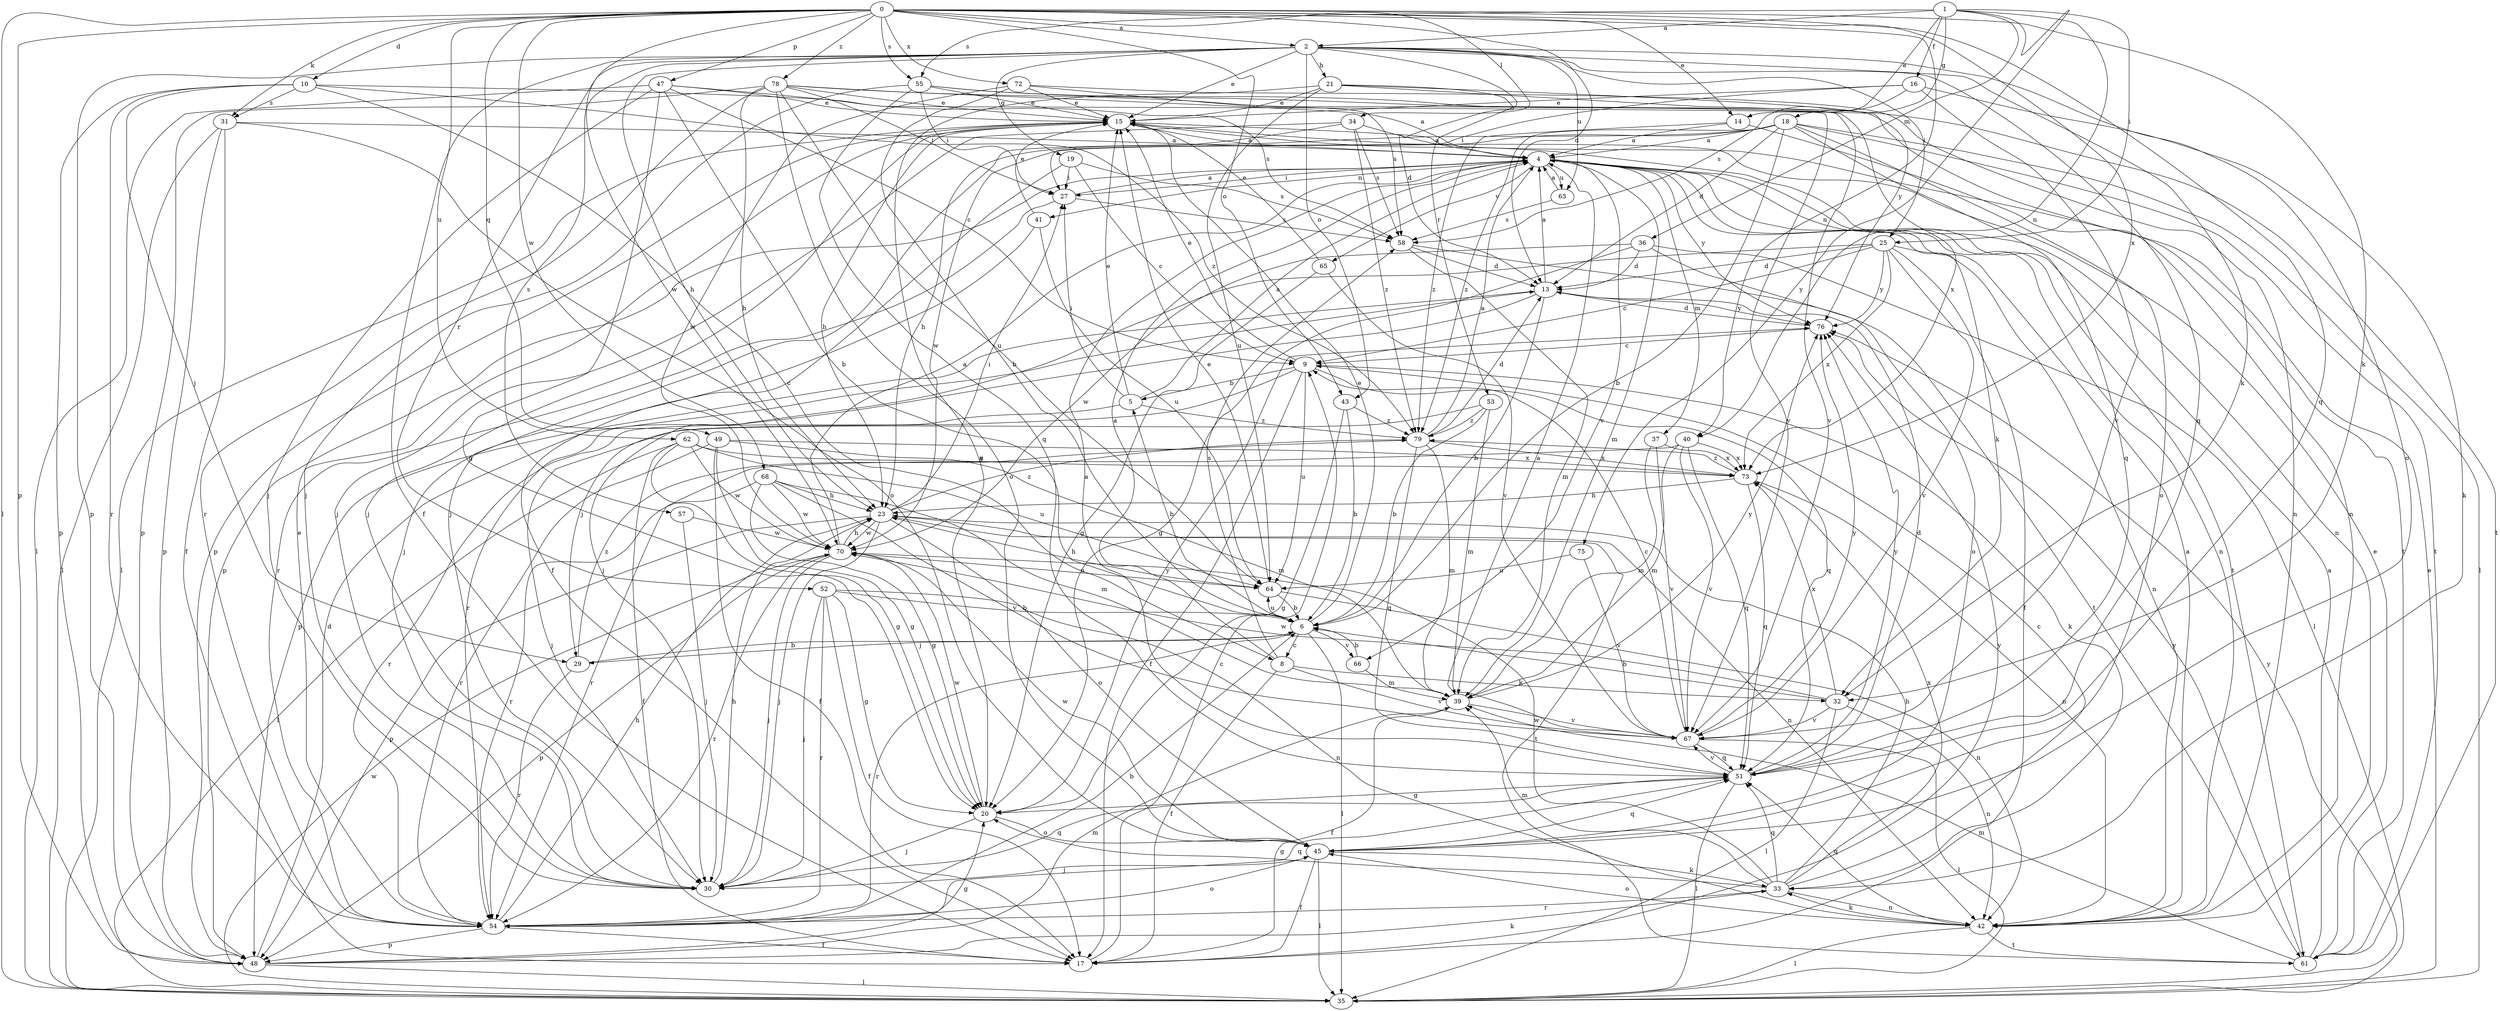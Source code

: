strict digraph  {
0;
1;
2;
4;
5;
6;
8;
9;
10;
13;
14;
15;
16;
17;
18;
19;
20;
21;
23;
25;
27;
29;
30;
31;
32;
33;
34;
35;
36;
37;
39;
40;
41;
42;
43;
45;
47;
48;
49;
51;
52;
53;
54;
55;
57;
58;
61;
62;
63;
64;
65;
66;
67;
68;
70;
72;
73;
75;
76;
78;
79;
0 -> 2  [label=a];
0 -> 10  [label=d];
0 -> 13  [label=d];
0 -> 14  [label=e];
0 -> 31  [label=k];
0 -> 32  [label=k];
0 -> 34  [label=l];
0 -> 35  [label=l];
0 -> 40  [label=n];
0 -> 43  [label=o];
0 -> 47  [label=p];
0 -> 48  [label=p];
0 -> 49  [label=q];
0 -> 51  [label=q];
0 -> 55  [label=s];
0 -> 62  [label=u];
0 -> 68  [label=w];
0 -> 70  [label=w];
0 -> 72  [label=x];
0 -> 73  [label=x];
0 -> 78  [label=z];
1 -> 2  [label=a];
1 -> 14  [label=e];
1 -> 16  [label=f];
1 -> 18  [label=g];
1 -> 25  [label=i];
1 -> 36  [label=m];
1 -> 40  [label=n];
1 -> 55  [label=s];
1 -> 75  [label=y];
2 -> 15  [label=e];
2 -> 17  [label=f];
2 -> 19  [label=g];
2 -> 21  [label=h];
2 -> 23  [label=h];
2 -> 25  [label=i];
2 -> 32  [label=k];
2 -> 43  [label=o];
2 -> 45  [label=o];
2 -> 48  [label=p];
2 -> 51  [label=q];
2 -> 52  [label=r];
2 -> 53  [label=r];
2 -> 57  [label=s];
2 -> 63  [label=u];
4 -> 27  [label=i];
4 -> 32  [label=k];
4 -> 37  [label=m];
4 -> 39  [label=m];
4 -> 41  [label=n];
4 -> 42  [label=n];
4 -> 48  [label=p];
4 -> 61  [label=t];
4 -> 63  [label=u];
4 -> 65  [label=v];
4 -> 66  [label=v];
4 -> 76  [label=y];
5 -> 4  [label=a];
5 -> 15  [label=e];
5 -> 27  [label=i];
5 -> 54  [label=r];
5 -> 79  [label=z];
6 -> 5  [label=b];
6 -> 8  [label=c];
6 -> 15  [label=e];
6 -> 29  [label=j];
6 -> 35  [label=l];
6 -> 54  [label=r];
6 -> 64  [label=u];
6 -> 66  [label=v];
8 -> 4  [label=a];
8 -> 17  [label=f];
8 -> 32  [label=k];
8 -> 58  [label=s];
8 -> 67  [label=v];
9 -> 5  [label=b];
9 -> 15  [label=e];
9 -> 17  [label=f];
9 -> 29  [label=j];
9 -> 33  [label=k];
9 -> 51  [label=q];
9 -> 64  [label=u];
10 -> 8  [label=c];
10 -> 29  [label=j];
10 -> 42  [label=n];
10 -> 48  [label=p];
10 -> 54  [label=r];
10 -> 79  [label=z];
10 -> 31  [label=s];
13 -> 4  [label=a];
13 -> 6  [label=b];
13 -> 48  [label=p];
13 -> 54  [label=r];
13 -> 76  [label=y];
14 -> 4  [label=a];
14 -> 61  [label=t];
14 -> 79  [label=z];
15 -> 4  [label=a];
15 -> 23  [label=h];
15 -> 30  [label=j];
15 -> 35  [label=l];
15 -> 42  [label=n];
15 -> 48  [label=p];
16 -> 15  [label=e];
16 -> 27  [label=i];
16 -> 33  [label=k];
16 -> 58  [label=s];
16 -> 67  [label=v];
17 -> 9  [label=c];
17 -> 76  [label=y];
18 -> 4  [label=a];
18 -> 6  [label=b];
18 -> 13  [label=d];
18 -> 30  [label=j];
18 -> 35  [label=l];
18 -> 45  [label=o];
18 -> 51  [label=q];
18 -> 61  [label=t];
18 -> 70  [label=w];
18 -> 79  [label=z];
19 -> 9  [label=c];
19 -> 17  [label=f];
19 -> 27  [label=i];
19 -> 58  [label=s];
20 -> 30  [label=j];
20 -> 45  [label=o];
20 -> 70  [label=w];
20 -> 76  [label=y];
21 -> 13  [label=d];
21 -> 15  [label=e];
21 -> 20  [label=g];
21 -> 64  [label=u];
21 -> 67  [label=v];
21 -> 76  [label=y];
23 -> 27  [label=i];
23 -> 30  [label=j];
23 -> 42  [label=n];
23 -> 45  [label=o];
23 -> 48  [label=p];
23 -> 61  [label=t];
23 -> 70  [label=w];
23 -> 79  [label=z];
25 -> 9  [label=c];
25 -> 13  [label=d];
25 -> 17  [label=f];
25 -> 30  [label=j];
25 -> 42  [label=n];
25 -> 67  [label=v];
25 -> 73  [label=x];
25 -> 76  [label=y];
27 -> 4  [label=a];
27 -> 54  [label=r];
27 -> 58  [label=s];
29 -> 6  [label=b];
29 -> 54  [label=r];
29 -> 79  [label=z];
30 -> 23  [label=h];
30 -> 51  [label=q];
31 -> 4  [label=a];
31 -> 17  [label=f];
31 -> 35  [label=l];
31 -> 45  [label=o];
31 -> 48  [label=p];
32 -> 6  [label=b];
32 -> 35  [label=l];
32 -> 42  [label=n];
32 -> 67  [label=v];
32 -> 70  [label=w];
32 -> 73  [label=x];
33 -> 9  [label=c];
33 -> 20  [label=g];
33 -> 23  [label=h];
33 -> 39  [label=m];
33 -> 42  [label=n];
33 -> 51  [label=q];
33 -> 54  [label=r];
33 -> 70  [label=w];
33 -> 73  [label=x];
34 -> 4  [label=a];
34 -> 23  [label=h];
34 -> 30  [label=j];
34 -> 58  [label=s];
34 -> 79  [label=z];
35 -> 15  [label=e];
35 -> 70  [label=w];
35 -> 76  [label=y];
36 -> 13  [label=d];
36 -> 20  [label=g];
36 -> 35  [label=l];
36 -> 45  [label=o];
36 -> 70  [label=w];
37 -> 39  [label=m];
37 -> 67  [label=v];
37 -> 73  [label=x];
39 -> 17  [label=f];
39 -> 67  [label=v];
39 -> 76  [label=y];
40 -> 39  [label=m];
40 -> 51  [label=q];
40 -> 54  [label=r];
40 -> 67  [label=v];
40 -> 73  [label=x];
41 -> 15  [label=e];
41 -> 30  [label=j];
41 -> 64  [label=u];
42 -> 4  [label=a];
42 -> 33  [label=k];
42 -> 35  [label=l];
42 -> 45  [label=o];
42 -> 51  [label=q];
42 -> 61  [label=t];
43 -> 6  [label=b];
43 -> 20  [label=g];
43 -> 79  [label=z];
45 -> 17  [label=f];
45 -> 30  [label=j];
45 -> 33  [label=k];
45 -> 35  [label=l];
45 -> 51  [label=q];
45 -> 70  [label=w];
47 -> 6  [label=b];
47 -> 9  [label=c];
47 -> 15  [label=e];
47 -> 20  [label=g];
47 -> 30  [label=j];
47 -> 35  [label=l];
47 -> 58  [label=s];
48 -> 13  [label=d];
48 -> 20  [label=g];
48 -> 33  [label=k];
48 -> 35  [label=l];
48 -> 39  [label=m];
49 -> 17  [label=f];
49 -> 20  [label=g];
49 -> 39  [label=m];
49 -> 54  [label=r];
49 -> 73  [label=x];
51 -> 4  [label=a];
51 -> 13  [label=d];
51 -> 20  [label=g];
51 -> 35  [label=l];
51 -> 67  [label=v];
51 -> 76  [label=y];
52 -> 6  [label=b];
52 -> 17  [label=f];
52 -> 20  [label=g];
52 -> 30  [label=j];
52 -> 42  [label=n];
52 -> 54  [label=r];
53 -> 6  [label=b];
53 -> 30  [label=j];
53 -> 39  [label=m];
53 -> 79  [label=z];
54 -> 6  [label=b];
54 -> 15  [label=e];
54 -> 17  [label=f];
54 -> 23  [label=h];
54 -> 45  [label=o];
54 -> 48  [label=p];
54 -> 51  [label=q];
55 -> 15  [label=e];
55 -> 27  [label=i];
55 -> 30  [label=j];
55 -> 51  [label=q];
55 -> 61  [label=t];
55 -> 67  [label=v];
57 -> 30  [label=j];
57 -> 70  [label=w];
58 -> 13  [label=d];
58 -> 39  [label=m];
58 -> 61  [label=t];
61 -> 4  [label=a];
61 -> 15  [label=e];
61 -> 39  [label=m];
61 -> 76  [label=y];
62 -> 17  [label=f];
62 -> 20  [label=g];
62 -> 35  [label=l];
62 -> 64  [label=u];
62 -> 70  [label=w];
62 -> 73  [label=x];
63 -> 4  [label=a];
63 -> 58  [label=s];
64 -> 6  [label=b];
64 -> 15  [label=e];
64 -> 23  [label=h];
64 -> 42  [label=n];
65 -> 15  [label=e];
65 -> 20  [label=g];
65 -> 67  [label=v];
66 -> 6  [label=b];
66 -> 39  [label=m];
67 -> 4  [label=a];
67 -> 9  [label=c];
67 -> 35  [label=l];
67 -> 51  [label=q];
67 -> 76  [label=y];
68 -> 20  [label=g];
68 -> 23  [label=h];
68 -> 39  [label=m];
68 -> 54  [label=r];
68 -> 67  [label=v];
68 -> 70  [label=w];
70 -> 4  [label=a];
70 -> 23  [label=h];
70 -> 30  [label=j];
70 -> 48  [label=p];
70 -> 54  [label=r];
70 -> 64  [label=u];
72 -> 6  [label=b];
72 -> 15  [label=e];
72 -> 42  [label=n];
72 -> 58  [label=s];
72 -> 70  [label=w];
73 -> 23  [label=h];
73 -> 42  [label=n];
73 -> 51  [label=q];
73 -> 79  [label=z];
75 -> 64  [label=u];
75 -> 67  [label=v];
76 -> 9  [label=c];
76 -> 13  [label=d];
78 -> 4  [label=a];
78 -> 15  [label=e];
78 -> 23  [label=h];
78 -> 27  [label=i];
78 -> 45  [label=o];
78 -> 48  [label=p];
78 -> 54  [label=r];
78 -> 64  [label=u];
78 -> 73  [label=x];
79 -> 4  [label=a];
79 -> 13  [label=d];
79 -> 39  [label=m];
79 -> 51  [label=q];
79 -> 73  [label=x];
}

